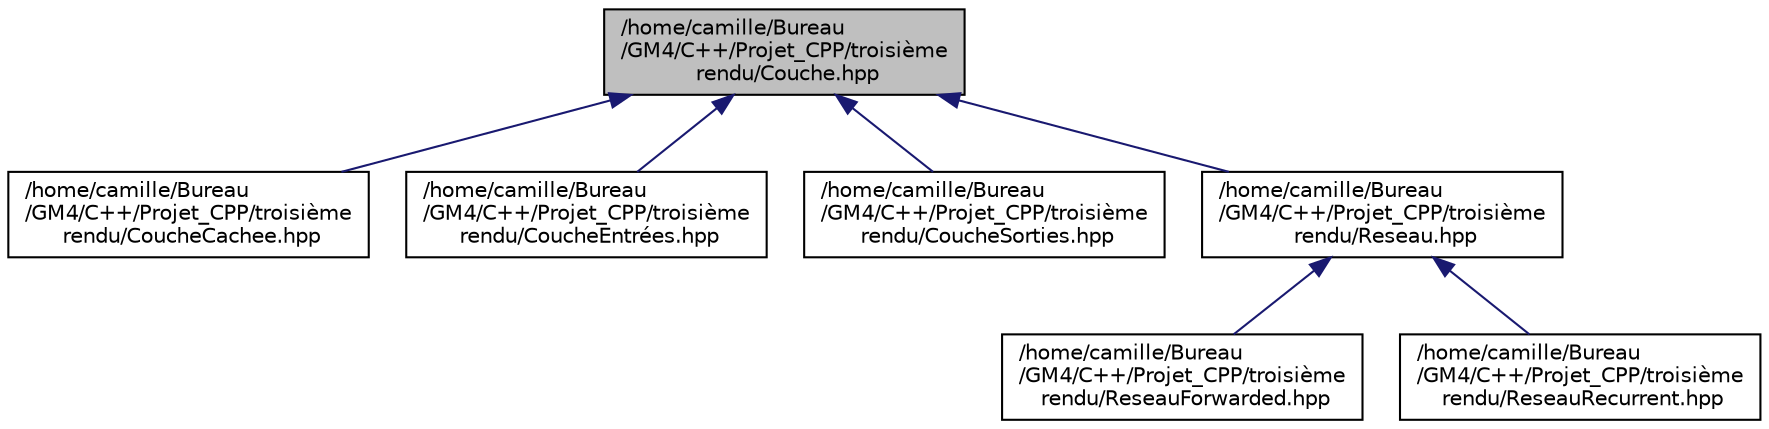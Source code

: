 digraph "/home/camille/Bureau/GM4/C++/Projet_CPP/troisième rendu/Couche.hpp"
{
 // LATEX_PDF_SIZE
  edge [fontname="Helvetica",fontsize="10",labelfontname="Helvetica",labelfontsize="10"];
  node [fontname="Helvetica",fontsize="10",shape=record];
  Node1 [label="/home/camille/Bureau\l/GM4/C++/Projet_CPP/troisième\l rendu/Couche.hpp",height=0.2,width=0.4,color="black", fillcolor="grey75", style="filled", fontcolor="black",tooltip="Les propritées d'une couche : ses nombre de neurones ainsi que sa fonction d'activation."];
  Node1 -> Node2 [dir="back",color="midnightblue",fontsize="10",style="solid",fontname="Helvetica"];
  Node2 [label="/home/camille/Bureau\l/GM4/C++/Projet_CPP/troisième\l rendu/CoucheCachee.hpp",height=0.2,width=0.4,color="black", fillcolor="white", style="filled",URL="$_couche_cachee_8hpp.html",tooltip="C'est un classe qui permet de créer les couches cachées du réseau, ainsi que de définir leur biais."];
  Node1 -> Node3 [dir="back",color="midnightblue",fontsize="10",style="solid",fontname="Helvetica"];
  Node3 [label="/home/camille/Bureau\l/GM4/C++/Projet_CPP/troisième\l rendu/CoucheEntrées.hpp",height=0.2,width=0.4,color="black", fillcolor="white", style="filled",URL="$_couche_entr_xC3_xA9es_8hpp.html",tooltip="C'est un classe qui permet de créer les couches cachées du réseau, ainsi que de définir leur biais."];
  Node1 -> Node4 [dir="back",color="midnightblue",fontsize="10",style="solid",fontname="Helvetica"];
  Node4 [label="/home/camille/Bureau\l/GM4/C++/Projet_CPP/troisième\l rendu/CoucheSorties.hpp",height=0.2,width=0.4,color="black", fillcolor="white", style="filled",URL="$_couche_sorties_8hpp.html",tooltip="C'est un classe qui permet de créer la couche de sorties du réseau, ainsi que de définir leur biais."];
  Node1 -> Node5 [dir="back",color="midnightblue",fontsize="10",style="solid",fontname="Helvetica"];
  Node5 [label="/home/camille/Bureau\l/GM4/C++/Projet_CPP/troisième\l rendu/Reseau.hpp",height=0.2,width=0.4,color="black", fillcolor="white", style="filled",URL="$_reseau_8hpp.html",tooltip="Les propriétés d'un réseau : le nombre de couches qui le compose, ses couches, et sa matrice de liais..."];
  Node5 -> Node6 [dir="back",color="midnightblue",fontsize="10",style="solid",fontname="Helvetica"];
  Node6 [label="/home/camille/Bureau\l/GM4/C++/Projet_CPP/troisième\l rendu/ReseauForwarded.hpp",height=0.2,width=0.4,color="black", fillcolor="white", style="filled",URL="$_reseau_forwarded_8hpp.html",tooltip="C'est un classe qui permet de spécifier le type de réseau désiré, ici : type feed-forwarded,..."];
  Node5 -> Node7 [dir="back",color="midnightblue",fontsize="10",style="solid",fontname="Helvetica"];
  Node7 [label="/home/camille/Bureau\l/GM4/C++/Projet_CPP/troisième\l rendu/ReseauRecurrent.hpp",height=0.2,width=0.4,color="black", fillcolor="white", style="filled",URL="$_reseau_recurrent_8hpp.html",tooltip="C'est un classe qui permet de spécifier le type de réseau désiré, ici : type récurrent,..."];
}
